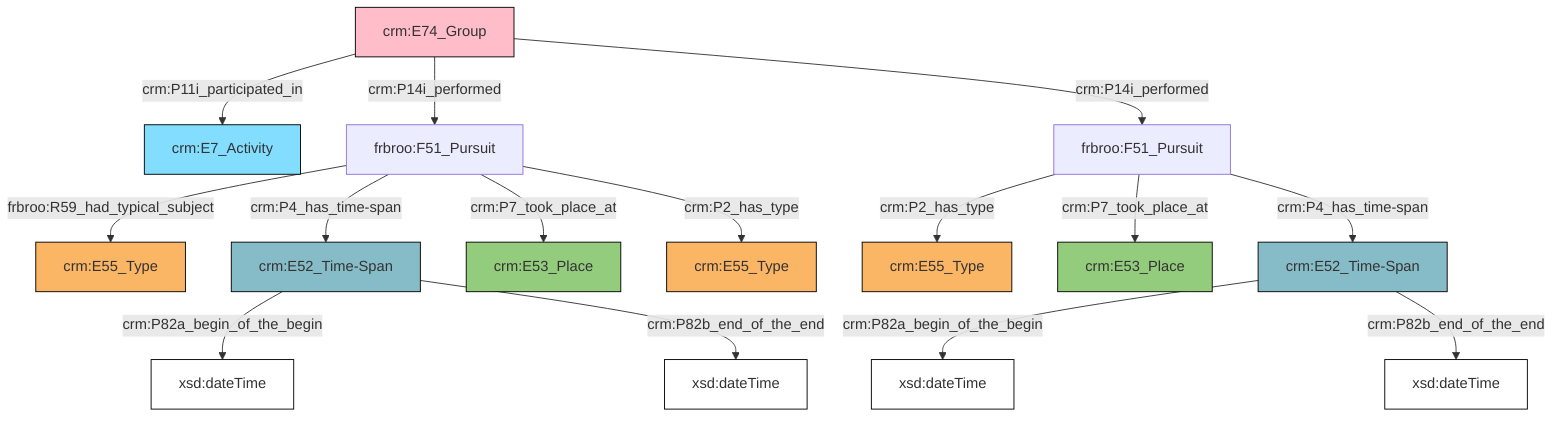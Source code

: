 flowchart TD
classDef Literal fill:#ffffff,stroke:#000000,color:;
classDef Literal_URI fill:#ffffff,stroke:#000000,color:;
classDef crm_E1_CRM_Entity fill:#ffffff,stroke:#000000,color:;
classDef crm_E1_CRM_Entity_URI fill:#ffffff,stroke:#000000,color:;
classDef crm_E2_Temporal_Entity fill:#82ddff,stroke:#000000,color:;
classDef crm_E2_Temporal_Entity_URI fill:#d2effa,stroke:#000000,color:;
classDef crm_E55_Type fill:#fab565,stroke:#000000,color:;
classDef crm_E55_Type_URI fill:#fde7ce,stroke:#000000,color:;
classDef crm_E52_Time-Span fill:#86bcc8,stroke:#000000,color:;
classDef crm_E52_Time-Span_URI fill:#dcebef,stroke:#000000,color:;
classDef crm_E41_Appellation fill:#fef3ba,stroke:#000000,color:;
classDef crm_E41_Appellation_URI fill:#fffae6,stroke:#000000,color:;
classDef crm_E53_Place fill:#94cc7d,stroke:#000000,color:;
classDef crm_E53_Place_URI fill:#e1f1da,stroke:#000000,color:;
classDef crm_E77_Persistent_Item fill:#ffffff,stroke:#000000,color:;
classDef crm_E77_Persistent_Item_URI fill:#ffffff,stroke:#000000,color:;
classDef crm_E28_Conceptual_Object fill:#fddc34,stroke:#000000,color:;
classDef crm_E28_Conceptual_Object_URI fill:#fef6cd,stroke:#000000,color:;
classDef crm_E18_Physical_Thing fill:#c78e66,stroke:#000000,color:;
classDef crm_E18_Physical_Thing_URI fill:#e3c8b5,stroke:#000000,color:;
classDef crm_E39_Actor fill:#ffbdca,stroke:#000000,color:;
classDef crm_E39_Actor_URI fill:#ffe6eb,stroke:#000000,color:;
classDef crm_E54_Dimension fill:#b8b8b8,stroke:#000000,color:;
classDef crm_E54_Dimension_URI fill:#f2f2f2,stroke:#000000,color:;
classDef crm_E92_Spacetime_Volume fill:#cc80ff,stroke:#000000,color:;
classDef crm_E92_Spacetime_Volume_URI fill:#ebccff,stroke:#000000,color:;
classDef crm_E59_Primitive_Value fill:#f0f0f0,stroke:#000000,color:;
classDef crm_E59_Primitive_Value_URI fill:#f2f2f2,stroke:#000000,color:;
classDef crm_PC0_Typed_CRM_Property fill:#ffffff,stroke:#000000,color:;
classDef crm_PC0_Typed_CRM_Property_URI fill:#ffffff,stroke:#000000,color:;
classDef Multi fill:#cccccc,stroke:#000000,color:;
classDef Multi_URI fill:#cccccc,stroke:#000000,color:;
0["crm:E52_Time-Span"]:::crm_E52_Time-Span -->|crm:P82a_begin_of_the_begin| 4["xsd:dateTime"]:::Literal
7["frbroo:F51_Pursuit"]:::Default -->|frbroo:R59_had_typical_subject| 8["crm:E55_Type"]:::crm_E55_Type
9["crm:E52_Time-Span"]:::crm_E52_Time-Span -->|crm:P82a_begin_of_the_begin| 10["xsd:dateTime"]:::Literal
5["frbroo:F51_Pursuit"]:::Default -->|crm:P2_has_type| 11["crm:E55_Type"]:::crm_E55_Type
5["frbroo:F51_Pursuit"]:::Default -->|crm:P7_took_place_at| 2["crm:E53_Place"]:::crm_E53_Place
12["crm:E74_Group"]:::crm_E39_Actor -->|crm:P11i_participated_in| 17["crm:E7_Activity"]:::crm_E2_Temporal_Entity
7["frbroo:F51_Pursuit"]:::Default -->|crm:P4_has_time-span| 0["crm:E52_Time-Span"]:::crm_E52_Time-Span
5["frbroo:F51_Pursuit"]:::Default -->|crm:P4_has_time-span| 9["crm:E52_Time-Span"]:::crm_E52_Time-Span
9["crm:E52_Time-Span"]:::crm_E52_Time-Span -->|crm:P82b_end_of_the_end| 20["xsd:dateTime"]:::Literal
7["frbroo:F51_Pursuit"]:::Default -->|crm:P7_took_place_at| 18["crm:E53_Place"]:::crm_E53_Place
0["crm:E52_Time-Span"]:::crm_E52_Time-Span -->|crm:P82b_end_of_the_end| 22["xsd:dateTime"]:::Literal
7["frbroo:F51_Pursuit"]:::Default -->|crm:P2_has_type| 24["crm:E55_Type"]:::crm_E55_Type
12["crm:E74_Group"]:::crm_E39_Actor -->|crm:P14i_performed| 7["frbroo:F51_Pursuit"]:::Default
12["crm:E74_Group"]:::crm_E39_Actor -->|crm:P14i_performed| 5["frbroo:F51_Pursuit"]:::Default